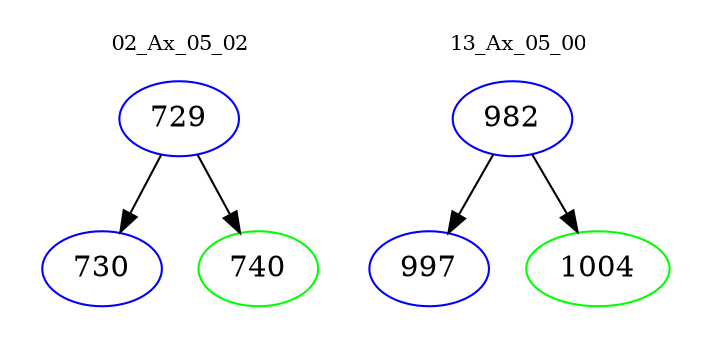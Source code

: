 digraph{
subgraph cluster_0 {
color = white
label = "02_Ax_05_02";
fontsize=10;
T0_729 [label="729", color="blue"]
T0_729 -> T0_730 [color="black"]
T0_730 [label="730", color="blue"]
T0_729 -> T0_740 [color="black"]
T0_740 [label="740", color="green"]
}
subgraph cluster_1 {
color = white
label = "13_Ax_05_00";
fontsize=10;
T1_982 [label="982", color="blue"]
T1_982 -> T1_997 [color="black"]
T1_997 [label="997", color="blue"]
T1_982 -> T1_1004 [color="black"]
T1_1004 [label="1004", color="green"]
}
}
